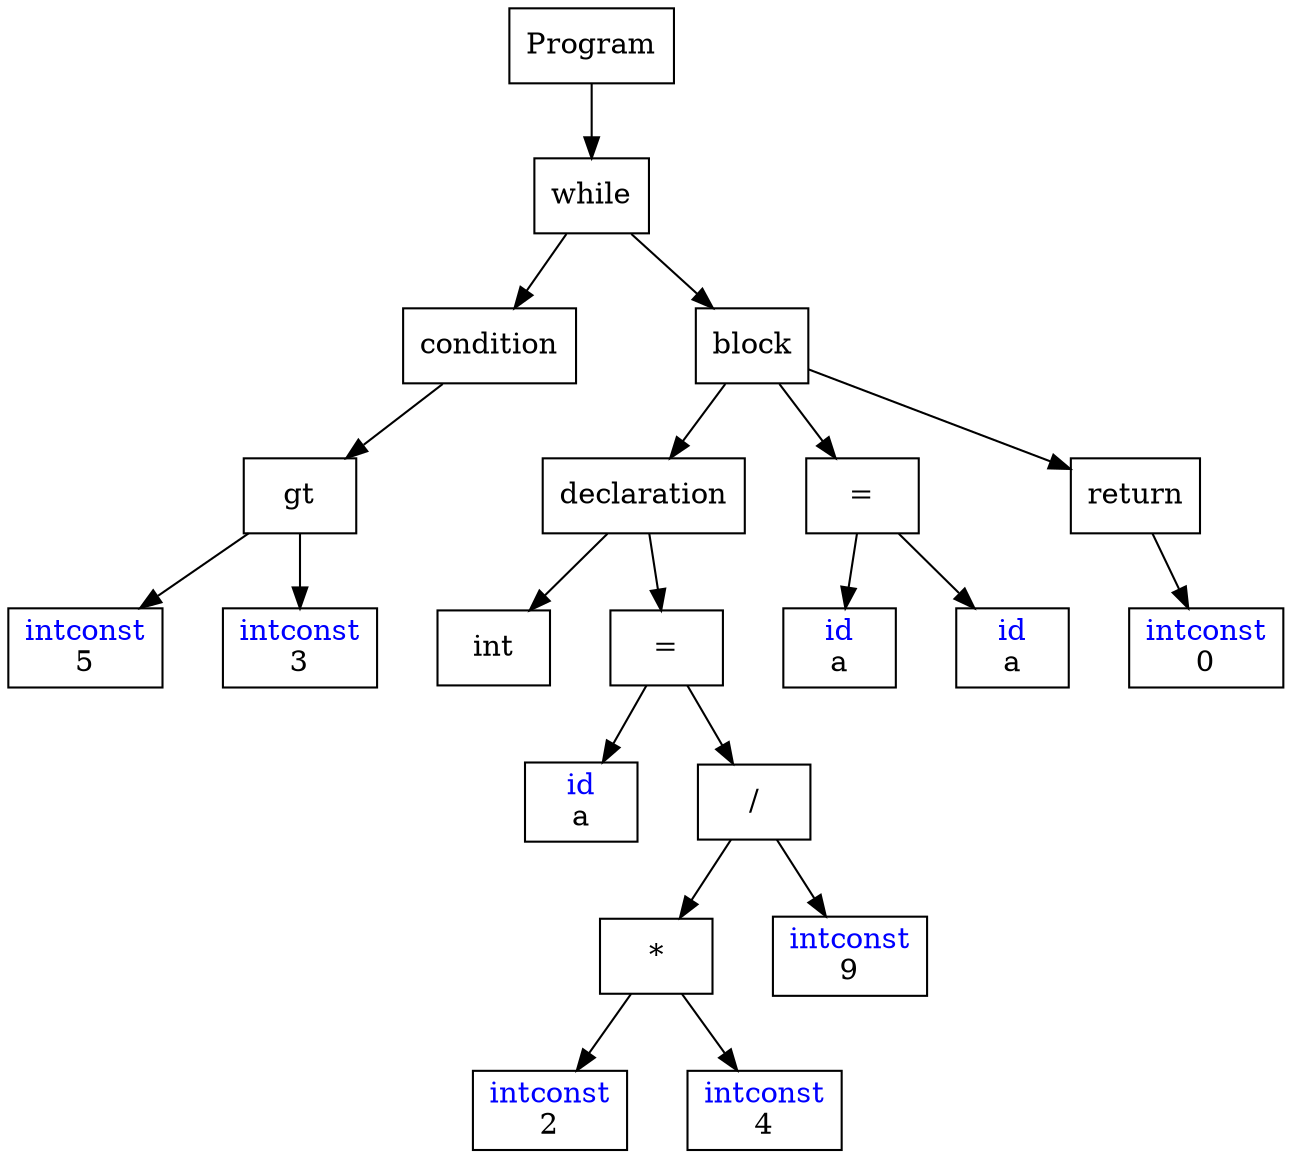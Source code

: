 digraph G
{
    nodesep = 0.4;
    ranksep = 0.5;
	NODE111792048[label=<Program> shape=box];
	NODE111791184[label=<while> shape=box];
	NODE111792048->NODE111791184
	NODE111791504[label=<condition> shape=box];
	NODE111791184->NODE111791504
	NODE111788144[label=<gt> shape=box];
	NODE111791504->NODE111788144
	NODE111791600[label=<<font color = "blue">intconst</font><br/>5> shape=box];
	NODE111788144->NODE111791600
	NODE111788400[label=<<font color = "blue">intconst</font><br/>3> shape=box];
	NODE111788144->NODE111788400
	NODE111791088[label=<block> shape=box];
	NODE111791184->NODE111791088
	NODE111789680[label=<declaration> shape=box];
	NODE111791088->NODE111789680
	NODE111788880[label=<int> shape=box];
	NODE111789680->NODE111788880
	NODE111791152[label=<=> shape=box];
	NODE111789680->NODE111791152
	NODE111790256[label=<<font color = "blue">id</font><br/>a> shape=box];
	NODE111791152->NODE111790256
	NODE111791120[label=</> shape=box];
	NODE111791152->NODE111791120
	NODE111788560[label=<*> shape=box];
	NODE111791120->NODE111788560
	NODE111789840[label=<<font color = "blue">intconst</font><br/>2> shape=box];
	NODE111788560->NODE111789840
	NODE111789904[label=<<font color = "blue">intconst</font><br/>4> shape=box];
	NODE111788560->NODE111789904
	NODE111789712[label=<<font color = "blue">intconst</font><br/>9> shape=box];
	NODE111791120->NODE111789712
	NODE111788112[label=<=> shape=box];
	NODE111791088->NODE111788112
	NODE111789872[label=<<font color = "blue">id</font><br/>a> shape=box];
	NODE111788112->NODE111789872
	NODE111789424[label=<<font color = "blue">id</font><br/>a> shape=box];
	NODE111788112->NODE111789424
	NODE111789328[label=<return> shape=box];
	NODE111791088->NODE111789328
	NODE111788496[label=<<font color = "blue">intconst</font><br/>0> shape=box];
	NODE111789328->NODE111788496
}